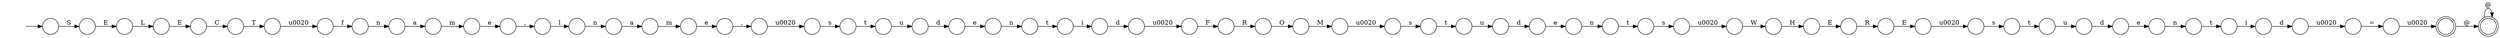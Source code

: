 digraph Automaton {
  rankdir = LR;
  0 [shape=circle,label=""];
  0 -> 34 [label="\u0020"]
  1 [shape=circle,label=""];
  1 -> 50 [label="u"]
  2 [shape=circle,label=""];
  2 -> 41 [label="C"]
  3 [shape=circle,label=""];
  3 -> 15 [label="O"]
  4 [shape=circle,label=""];
  4 -> 40 [label="e"]
  5 [shape=circle,label=""];
  5 -> 24 [label="\u0020"]
  6 [shape=circle,label=""];
  6 -> 38 [label="="]
  7 [shape=circle,label=""];
  7 -> 58 [label="d"]
  8 [shape=circle,label=""];
  8 -> 62 [label="t"]
  9 [shape=circle,label=""];
  9 -> 18 [label="m"]
  10 [shape=circle,label=""];
  10 -> 28 [label="R"]
  11 [shape=circle,label=""];
  11 -> 52 [label="n"]
  12 [shape=circle,label=""];
  initial [shape=plaintext,label=""];
  initial -> 12
  12 -> 57 [label="S"]
  13 [shape=circle,label=""];
  13 -> 33 [label="a"]
  14 [shape=circle,label=""];
  14 -> 37 [label=","]
  15 [shape=circle,label=""];
  15 -> 32 [label="M"]
  16 [shape=circle,label=""];
  16 -> 1 [label="t"]
  17 [shape=circle,label=""];
  17 -> 42 [label="s"]
  18 [shape=circle,label=""];
  18 -> 14 [label="e"]
  19 [shape=circle,label=""];
  19 -> 44 [label="\u0020"]
  20 [shape=circle,label=""];
  20 -> 56 [label="d"]
  21 [shape=circle,label=""];
  21 -> 5 [label="s"]
  22 [shape=circle,label=""];
  22 -> 53 [label="e"]
  23 [shape=circle,label=""];
  23 -> 21 [label="t"]
  24 [shape=circle,label=""];
  24 -> 45 [label="W"]
  25 [shape=circle,label=""];
  25 -> 13 [label="n"]
  26 [shape=circle,label=""];
  26 -> 11 [label="l"]
  27 [shape=circle,label=""];
  27 -> 17 [label="\u0020"]
  28 [shape=circle,label=""];
  28 -> 27 [label="E"]
  29 [shape=circle,label=""];
  29 -> 10 [label="E"]
  30 [shape=circle,label=""];
  30 -> 31 [label="t"]
  31 [shape=circle,label=""];
  31 -> 36 [label="i"]
  32 [shape=circle,label=""];
  32 -> 48 [label="\u0020"]
  33 [shape=circle,label=""];
  33 -> 22 [label="m"]
  34 [shape=circle,label=""];
  34 -> 25 [label="f"]
  35 [shape=circle,label=""];
  35 -> 30 [label="n"]
  36 [shape=circle,label=""];
  36 -> 46 [label="d"]
  37 [shape=circle,label=""];
  37 -> 51 [label="\u0020"]
  38 [shape=circle,label=""];
  38 -> 63 [label="\u0020"]
  39 [shape=circle,label=""];
  39 -> 43 [label="L"]
  40 [shape=circle,label=""];
  40 -> 8 [label="n"]
  41 [shape=circle,label=""];
  41 -> 0 [label="T"]
  42 [shape=circle,label=""];
  42 -> 59 [label="t"]
  43 [shape=circle,label=""];
  43 -> 2 [label="E"]
  44 [shape=circle,label=""];
  44 -> 49 [label="F"]
  45 [shape=circle,label=""];
  45 -> 29 [label="H"]
  46 [shape=circle,label=""];
  46 -> 6 [label="\u0020"]
  47 [shape=circle,label=""];
  47 -> 20 [label="u"]
  48 [shape=circle,label=""];
  48 -> 60 [label="s"]
  49 [shape=circle,label=""];
  49 -> 3 [label="R"]
  50 [shape=circle,label=""];
  50 -> 4 [label="d"]
  51 [shape=circle,label=""];
  51 -> 16 [label="s"]
  52 [shape=circle,label=""];
  52 -> 9 [label="a"]
  53 [shape=circle,label=""];
  53 -> 26 [label=","]
  54 [shape=circle,label=""];
  54 -> 19 [label="d"]
  55 [shape=doublecircle,label=""];
  55 -> 55 [label="@"]
  56 [shape=circle,label=""];
  56 -> 61 [label="e"]
  57 [shape=circle,label=""];
  57 -> 39 [label="E"]
  58 [shape=circle,label=""];
  58 -> 35 [label="e"]
  59 [shape=circle,label=""];
  59 -> 7 [label="u"]
  60 [shape=circle,label=""];
  60 -> 47 [label="t"]
  61 [shape=circle,label=""];
  61 -> 23 [label="n"]
  62 [shape=circle,label=""];
  62 -> 54 [label="i"]
  63 [shape=doublecircle,label=""];
  63 -> 55 [label="@"]
}
